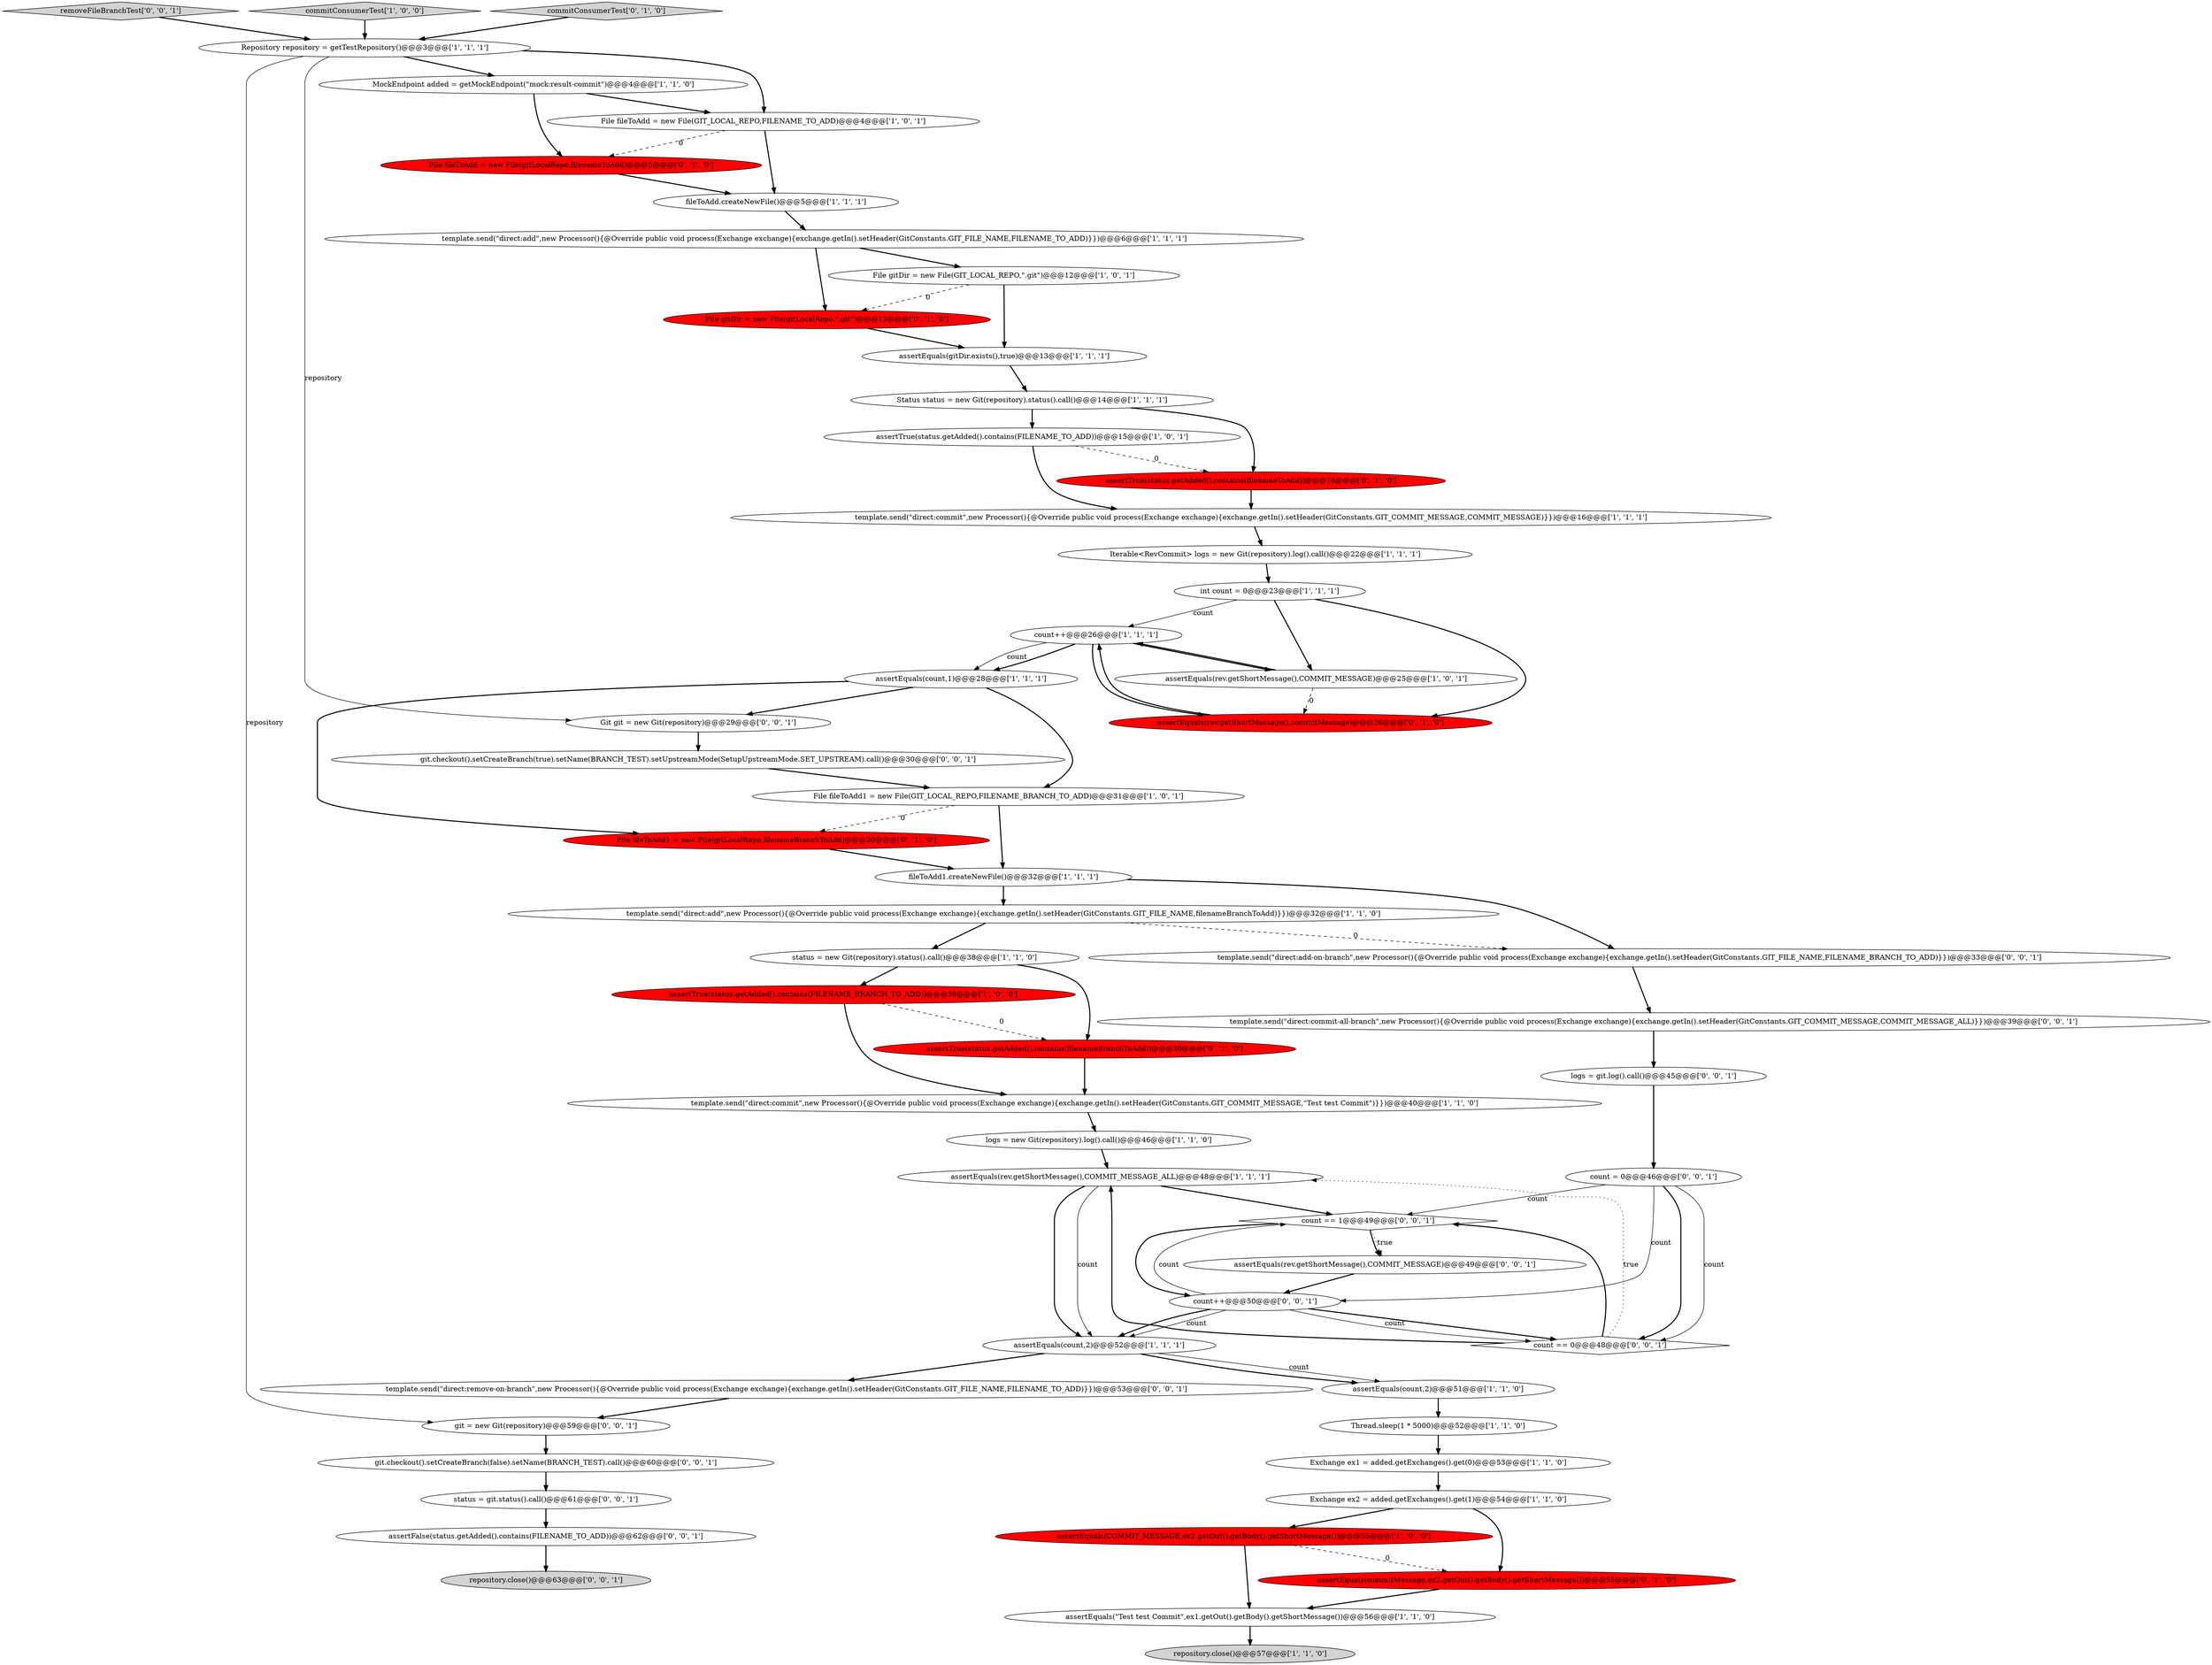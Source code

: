 digraph {
19 [style = filled, label = "Exchange ex1 = added.getExchanges().get(0)@@@53@@@['1', '1', '0']", fillcolor = white, shape = ellipse image = "AAA0AAABBB1BBB"];
42 [style = filled, label = "template.send(\"direct:commit-all-branch\",new Processor(){@Override public void process(Exchange exchange){exchange.getIn().setHeader(GitConstants.GIT_COMMIT_MESSAGE,COMMIT_MESSAGE_ALL)}})@@@39@@@['0', '0', '1']", fillcolor = white, shape = ellipse image = "AAA0AAABBB3BBB"];
12 [style = filled, label = "fileToAdd.createNewFile()@@@5@@@['1', '1', '1']", fillcolor = white, shape = ellipse image = "AAA0AAABBB1BBB"];
10 [style = filled, label = "count++@@@26@@@['1', '1', '1']", fillcolor = white, shape = ellipse image = "AAA0AAABBB1BBB"];
32 [style = filled, label = "File fileToAdd1 = new File(gitLocalRepo,filenameBranchToAdd)@@@30@@@['0', '1', '0']", fillcolor = red, shape = ellipse image = "AAA1AAABBB2BBB"];
5 [style = filled, label = "assertTrue(status.getAdded().contains(FILENAME_BRANCH_TO_ADD))@@@39@@@['1', '0', '0']", fillcolor = red, shape = ellipse image = "AAA1AAABBB1BBB"];
41 [style = filled, label = "git = new Git(repository)@@@59@@@['0', '0', '1']", fillcolor = white, shape = ellipse image = "AAA0AAABBB3BBB"];
24 [style = filled, label = "assertEquals(count,2)@@@52@@@['1', '1', '1']", fillcolor = white, shape = ellipse image = "AAA0AAABBB1BBB"];
27 [style = filled, label = "Iterable<RevCommit> logs = new Git(repository).log().call()@@@22@@@['1', '1', '1']", fillcolor = white, shape = ellipse image = "AAA0AAABBB1BBB"];
11 [style = filled, label = "File fileToAdd1 = new File(GIT_LOCAL_REPO,FILENAME_BRANCH_TO_ADD)@@@31@@@['1', '0', '1']", fillcolor = white, shape = ellipse image = "AAA0AAABBB1BBB"];
28 [style = filled, label = "assertEquals(rev.getShortMessage(),COMMIT_MESSAGE_ALL)@@@48@@@['1', '1', '1']", fillcolor = white, shape = ellipse image = "AAA0AAABBB1BBB"];
46 [style = filled, label = "count++@@@50@@@['0', '0', '1']", fillcolor = white, shape = ellipse image = "AAA0AAABBB3BBB"];
8 [style = filled, label = "template.send(\"direct:add\",new Processor(){@Override public void process(Exchange exchange){exchange.getIn().setHeader(GitConstants.GIT_FILE_NAME,filenameBranchToAdd)}})@@@32@@@['1', '1', '0']", fillcolor = white, shape = ellipse image = "AAA0AAABBB1BBB"];
38 [style = filled, label = "File gitDir = new File(gitLocalRepo,\".git\")@@@13@@@['0', '1', '0']", fillcolor = red, shape = ellipse image = "AAA1AAABBB2BBB"];
29 [style = filled, label = "assertEquals(gitDir.exists(),true)@@@13@@@['1', '1', '1']", fillcolor = white, shape = ellipse image = "AAA0AAABBB1BBB"];
0 [style = filled, label = "assertEquals(count,1)@@@28@@@['1', '1', '1']", fillcolor = white, shape = ellipse image = "AAA0AAABBB1BBB"];
36 [style = filled, label = "assertEquals(commitMessage,ex2.getOut().getBody().getShortMessage())@@@55@@@['0', '1', '0']", fillcolor = red, shape = ellipse image = "AAA1AAABBB2BBB"];
37 [style = filled, label = "File fileToAdd = new File(gitLocalRepo,filenameToAdd)@@@5@@@['0', '1', '0']", fillcolor = red, shape = ellipse image = "AAA1AAABBB2BBB"];
31 [style = filled, label = "Exchange ex2 = added.getExchanges().get(1)@@@54@@@['1', '1', '0']", fillcolor = white, shape = ellipse image = "AAA0AAABBB1BBB"];
34 [style = filled, label = "assertTrue(status.getAdded().contains(filenameBranchToAdd))@@@39@@@['0', '1', '0']", fillcolor = red, shape = ellipse image = "AAA1AAABBB2BBB"];
55 [style = filled, label = "count == 0@@@48@@@['0', '0', '1']", fillcolor = white, shape = diamond image = "AAA0AAABBB3BBB"];
17 [style = filled, label = "Thread.sleep(1 * 5000)@@@52@@@['1', '1', '0']", fillcolor = white, shape = ellipse image = "AAA0AAABBB1BBB"];
43 [style = filled, label = "assertFalse(status.getAdded().contains(FILENAME_TO_ADD))@@@62@@@['0', '0', '1']", fillcolor = white, shape = ellipse image = "AAA0AAABBB3BBB"];
22 [style = filled, label = "status = new Git(repository).status().call()@@@38@@@['1', '1', '0']", fillcolor = white, shape = ellipse image = "AAA0AAABBB1BBB"];
56 [style = filled, label = "Git git = new Git(repository)@@@29@@@['0', '0', '1']", fillcolor = white, shape = ellipse image = "AAA0AAABBB3BBB"];
52 [style = filled, label = "git.checkout().setCreateBranch(false).setName(BRANCH_TEST).call()@@@60@@@['0', '0', '1']", fillcolor = white, shape = ellipse image = "AAA0AAABBB3BBB"];
54 [style = filled, label = "removeFileBranchTest['0', '0', '1']", fillcolor = lightgray, shape = diamond image = "AAA0AAABBB3BBB"];
3 [style = filled, label = "template.send(\"direct:commit\",new Processor(){@Override public void process(Exchange exchange){exchange.getIn().setHeader(GitConstants.GIT_COMMIT_MESSAGE,COMMIT_MESSAGE)}})@@@16@@@['1', '1', '1']", fillcolor = white, shape = ellipse image = "AAA0AAABBB1BBB"];
44 [style = filled, label = "count == 1@@@49@@@['0', '0', '1']", fillcolor = white, shape = diamond image = "AAA0AAABBB3BBB"];
18 [style = filled, label = "assertTrue(status.getAdded().contains(FILENAME_TO_ADD))@@@15@@@['1', '0', '1']", fillcolor = white, shape = ellipse image = "AAA0AAABBB1BBB"];
25 [style = filled, label = "assertEquals(count,2)@@@51@@@['1', '1', '0']", fillcolor = white, shape = ellipse image = "AAA0AAABBB1BBB"];
20 [style = filled, label = "assertEquals(rev.getShortMessage(),COMMIT_MESSAGE)@@@25@@@['1', '0', '1']", fillcolor = white, shape = ellipse image = "AAA0AAABBB1BBB"];
23 [style = filled, label = "MockEndpoint added = getMockEndpoint(\"mock:result-commit\")@@@4@@@['1', '1', '0']", fillcolor = white, shape = ellipse image = "AAA0AAABBB1BBB"];
30 [style = filled, label = "fileToAdd1.createNewFile()@@@32@@@['1', '1', '1']", fillcolor = white, shape = ellipse image = "AAA0AAABBB1BBB"];
16 [style = filled, label = "File gitDir = new File(GIT_LOCAL_REPO,\".git\")@@@12@@@['1', '0', '1']", fillcolor = white, shape = ellipse image = "AAA0AAABBB1BBB"];
47 [style = filled, label = "template.send(\"direct:remove-on-branch\",new Processor(){@Override public void process(Exchange exchange){exchange.getIn().setHeader(GitConstants.GIT_FILE_NAME,FILENAME_TO_ADD)}})@@@53@@@['0', '0', '1']", fillcolor = white, shape = ellipse image = "AAA0AAABBB3BBB"];
49 [style = filled, label = "logs = git.log().call()@@@45@@@['0', '0', '1']", fillcolor = white, shape = ellipse image = "AAA0AAABBB3BBB"];
9 [style = filled, label = "assertEquals(\"Test test Commit\",ex1.getOut().getBody().getShortMessage())@@@56@@@['1', '1', '0']", fillcolor = white, shape = ellipse image = "AAA0AAABBB1BBB"];
15 [style = filled, label = "Repository repository = getTestRepository()@@@3@@@['1', '1', '1']", fillcolor = white, shape = ellipse image = "AAA0AAABBB1BBB"];
48 [style = filled, label = "template.send(\"direct:add-on-branch\",new Processor(){@Override public void process(Exchange exchange){exchange.getIn().setHeader(GitConstants.GIT_FILE_NAME,FILENAME_BRANCH_TO_ADD)}})@@@33@@@['0', '0', '1']", fillcolor = white, shape = ellipse image = "AAA0AAABBB3BBB"];
6 [style = filled, label = "repository.close()@@@57@@@['1', '1', '0']", fillcolor = lightgray, shape = ellipse image = "AAA0AAABBB1BBB"];
39 [style = filled, label = "assertEquals(rev.getShortMessage(),commitMessage)@@@26@@@['0', '1', '0']", fillcolor = red, shape = ellipse image = "AAA1AAABBB2BBB"];
51 [style = filled, label = "count = 0@@@46@@@['0', '0', '1']", fillcolor = white, shape = ellipse image = "AAA0AAABBB3BBB"];
14 [style = filled, label = "commitConsumerTest['1', '0', '0']", fillcolor = lightgray, shape = diamond image = "AAA0AAABBB1BBB"];
33 [style = filled, label = "assertTrue(status.getAdded().contains(filenameToAdd))@@@16@@@['0', '1', '0']", fillcolor = red, shape = ellipse image = "AAA1AAABBB2BBB"];
1 [style = filled, label = "logs = new Git(repository).log().call()@@@46@@@['1', '1', '0']", fillcolor = white, shape = ellipse image = "AAA0AAABBB1BBB"];
7 [style = filled, label = "int count = 0@@@23@@@['1', '1', '1']", fillcolor = white, shape = ellipse image = "AAA0AAABBB1BBB"];
21 [style = filled, label = "template.send(\"direct:commit\",new Processor(){@Override public void process(Exchange exchange){exchange.getIn().setHeader(GitConstants.GIT_COMMIT_MESSAGE,\"Test test Commit\")}})@@@40@@@['1', '1', '0']", fillcolor = white, shape = ellipse image = "AAA0AAABBB1BBB"];
40 [style = filled, label = "status = git.status().call()@@@61@@@['0', '0', '1']", fillcolor = white, shape = ellipse image = "AAA0AAABBB3BBB"];
26 [style = filled, label = "template.send(\"direct:add\",new Processor(){@Override public void process(Exchange exchange){exchange.getIn().setHeader(GitConstants.GIT_FILE_NAME,FILENAME_TO_ADD)}})@@@6@@@['1', '1', '1']", fillcolor = white, shape = ellipse image = "AAA0AAABBB1BBB"];
50 [style = filled, label = "git.checkout().setCreateBranch(true).setName(BRANCH_TEST).setUpstreamMode(SetupUpstreamMode.SET_UPSTREAM).call()@@@30@@@['0', '0', '1']", fillcolor = white, shape = ellipse image = "AAA0AAABBB3BBB"];
2 [style = filled, label = "Status status = new Git(repository).status().call()@@@14@@@['1', '1', '1']", fillcolor = white, shape = ellipse image = "AAA0AAABBB1BBB"];
13 [style = filled, label = "File fileToAdd = new File(GIT_LOCAL_REPO,FILENAME_TO_ADD)@@@4@@@['1', '0', '1']", fillcolor = white, shape = ellipse image = "AAA0AAABBB1BBB"];
35 [style = filled, label = "commitConsumerTest['0', '1', '0']", fillcolor = lightgray, shape = diamond image = "AAA0AAABBB2BBB"];
45 [style = filled, label = "assertEquals(rev.getShortMessage(),COMMIT_MESSAGE)@@@49@@@['0', '0', '1']", fillcolor = white, shape = ellipse image = "AAA0AAABBB3BBB"];
4 [style = filled, label = "assertEquals(COMMIT_MESSAGE,ex2.getOut().getBody().getShortMessage())@@@55@@@['1', '0', '0']", fillcolor = red, shape = ellipse image = "AAA1AAABBB1BBB"];
53 [style = filled, label = "repository.close()@@@63@@@['0', '0', '1']", fillcolor = lightgray, shape = ellipse image = "AAA0AAABBB3BBB"];
11->32 [style = dashed, label="0"];
18->3 [style = bold, label=""];
24->25 [style = solid, label="count"];
49->51 [style = bold, label=""];
55->28 [style = dotted, label="true"];
9->6 [style = bold, label=""];
3->27 [style = bold, label=""];
44->46 [style = bold, label=""];
1->28 [style = bold, label=""];
29->2 [style = bold, label=""];
46->24 [style = solid, label="count"];
4->36 [style = dashed, label="0"];
10->39 [style = bold, label=""];
23->13 [style = bold, label=""];
43->53 [style = bold, label=""];
27->7 [style = bold, label=""];
21->1 [style = bold, label=""];
15->41 [style = solid, label="repository"];
20->39 [style = dashed, label="0"];
30->8 [style = bold, label=""];
18->33 [style = dashed, label="0"];
8->48 [style = dashed, label="0"];
15->13 [style = bold, label=""];
7->10 [style = solid, label="count"];
36->9 [style = bold, label=""];
33->3 [style = bold, label=""];
10->0 [style = solid, label="count"];
46->24 [style = bold, label=""];
16->29 [style = bold, label=""];
2->18 [style = bold, label=""];
31->4 [style = bold, label=""];
22->5 [style = bold, label=""];
24->47 [style = bold, label=""];
5->34 [style = dashed, label="0"];
8->22 [style = bold, label=""];
5->21 [style = bold, label=""];
26->16 [style = bold, label=""];
13->12 [style = bold, label=""];
23->37 [style = bold, label=""];
56->50 [style = bold, label=""];
10->0 [style = bold, label=""];
2->33 [style = bold, label=""];
28->24 [style = bold, label=""];
47->41 [style = bold, label=""];
14->15 [style = bold, label=""];
45->46 [style = bold, label=""];
44->45 [style = bold, label=""];
11->30 [style = bold, label=""];
44->45 [style = dotted, label="true"];
51->44 [style = solid, label="count"];
4->9 [style = bold, label=""];
35->15 [style = bold, label=""];
15->56 [style = solid, label="repository"];
0->11 [style = bold, label=""];
31->36 [style = bold, label=""];
7->20 [style = bold, label=""];
54->15 [style = bold, label=""];
32->30 [style = bold, label=""];
25->17 [style = bold, label=""];
37->12 [style = bold, label=""];
46->44 [style = solid, label="count"];
7->39 [style = bold, label=""];
52->40 [style = bold, label=""];
24->25 [style = bold, label=""];
51->46 [style = solid, label="count"];
40->43 [style = bold, label=""];
0->32 [style = bold, label=""];
34->21 [style = bold, label=""];
46->55 [style = bold, label=""];
15->23 [style = bold, label=""];
13->37 [style = dashed, label="0"];
16->38 [style = dashed, label="0"];
10->20 [style = bold, label=""];
19->31 [style = bold, label=""];
38->29 [style = bold, label=""];
46->55 [style = solid, label="count"];
12->26 [style = bold, label=""];
48->42 [style = bold, label=""];
17->19 [style = bold, label=""];
41->52 [style = bold, label=""];
20->10 [style = bold, label=""];
26->38 [style = bold, label=""];
55->44 [style = bold, label=""];
50->11 [style = bold, label=""];
51->55 [style = bold, label=""];
0->56 [style = bold, label=""];
51->55 [style = solid, label="count"];
22->34 [style = bold, label=""];
39->10 [style = bold, label=""];
28->44 [style = bold, label=""];
42->49 [style = bold, label=""];
30->48 [style = bold, label=""];
28->24 [style = solid, label="count"];
55->28 [style = bold, label=""];
}
